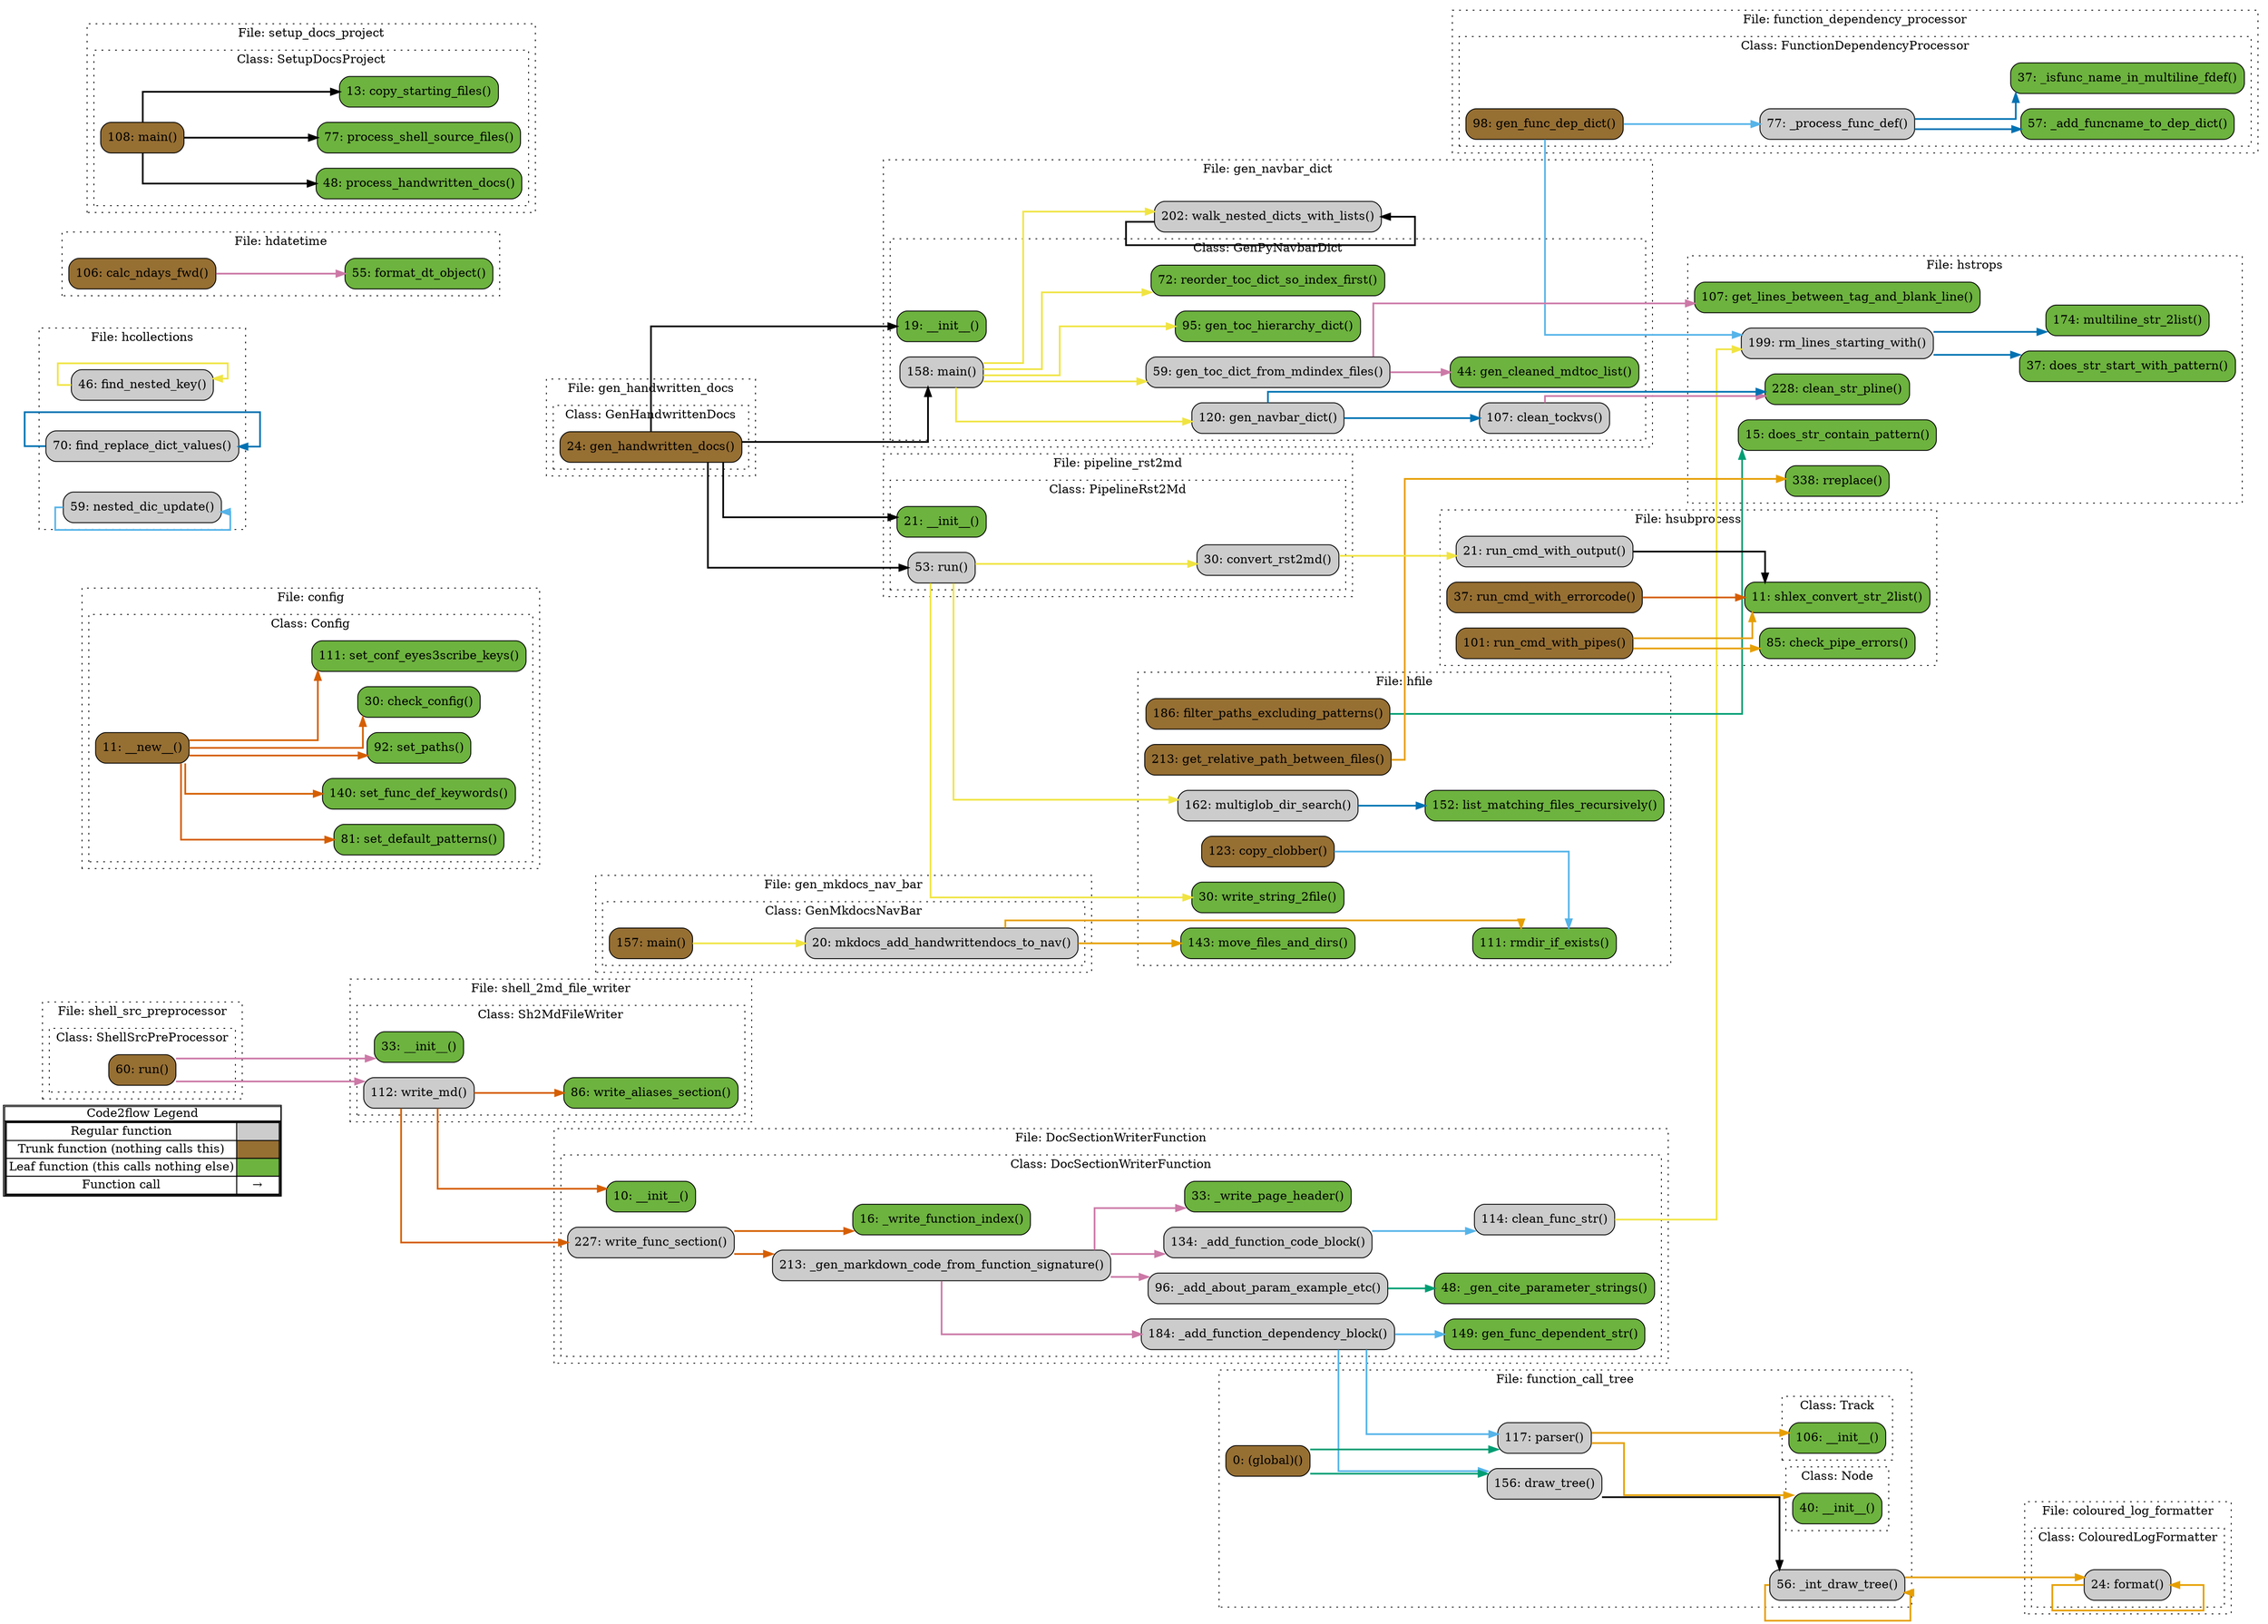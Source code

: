 digraph G {
concentrate=true;
splines="ortho";
rankdir="LR";
subgraph legend{
    rank = min;
    label = "legend";
    Legend [shape=none, margin=0, label = <
        <table cellspacing="0" cellpadding="0" border="1"><tr><td>Code2flow Legend</td></tr><tr><td>
        <table cellspacing="0">
        <tr><td>Regular function</td><td width="50px" bgcolor='#cccccc'></td></tr>
        <tr><td>Trunk function (nothing calls this)</td><td bgcolor='#966F33'></td></tr>
        <tr><td>Leaf function (this calls nothing else)</td><td bgcolor='#6db33f'></td></tr>
        <tr><td>Function call</td><td><font color='black'>&#8594;</font></td></tr>
        </table></td></tr></table>
        >];
}node_59d247f0 [label="10: __init__()" name="DocSectionWriterFunction::DocSectionWriterFunction.__init__" shape="rect" style="rounded,filled" fillcolor="#6db33f" ];
node_9b522893 [label="96: _add_about_param_example_etc()" name="DocSectionWriterFunction::DocSectionWriterFunction._add_about_param_example_etc" shape="rect" style="rounded,filled" fillcolor="#cccccc" ];
node_bd3a645a [label="134: _add_function_code_block()" name="DocSectionWriterFunction::DocSectionWriterFunction._add_function_code_block" shape="rect" style="rounded,filled" fillcolor="#cccccc" ];
node_240f356a [label="184: _add_function_dependency_block()" name="DocSectionWriterFunction::DocSectionWriterFunction._add_function_dependency_block" shape="rect" style="rounded,filled" fillcolor="#cccccc" ];
node_5e20e3d4 [label="48: _gen_cite_parameter_strings()" name="DocSectionWriterFunction::DocSectionWriterFunction._gen_cite_parameter_strings" shape="rect" style="rounded,filled" fillcolor="#6db33f" ];
node_2368af77 [label="213: _gen_markdown_code_from_function_signature()" name="DocSectionWriterFunction::DocSectionWriterFunction._gen_markdown_code_from_function_signature" shape="rect" style="rounded,filled" fillcolor="#cccccc" ];
node_80cd9c24 [label="16: _write_function_index()" name="DocSectionWriterFunction::DocSectionWriterFunction._write_function_index" shape="rect" style="rounded,filled" fillcolor="#6db33f" ];
node_6b5edb84 [label="33: _write_page_header()" name="DocSectionWriterFunction::DocSectionWriterFunction._write_page_header" shape="rect" style="rounded,filled" fillcolor="#6db33f" ];
node_354c87bc [label="114: clean_func_str()" name="DocSectionWriterFunction::DocSectionWriterFunction.clean_func_str" shape="rect" style="rounded,filled" fillcolor="#cccccc" ];
node_225542d7 [label="149: gen_func_dependent_str()" name="DocSectionWriterFunction::DocSectionWriterFunction.gen_func_dependent_str" shape="rect" style="rounded,filled" fillcolor="#6db33f" ];
node_ce25a7ee [label="227: write_func_section()" name="DocSectionWriterFunction::DocSectionWriterFunction.write_func_section" shape="rect" style="rounded,filled" fillcolor="#cccccc" ];
node_2b8eb409 [label="24: format()" name="coloured_log_formatter::ColouredLogFormatter.format" shape="rect" style="rounded,filled" fillcolor="#cccccc" ];
node_fb2245fe [label="11: __new__()" name="config::Config.__new__" shape="rect" style="rounded,filled" fillcolor="#966F33" ];
node_175977a5 [label="30: check_config()" name="config::Config.check_config" shape="rect" style="rounded,filled" fillcolor="#6db33f" ];
node_170fd671 [label="111: set_conf_eyes3scribe_keys()" name="config::Config.set_conf_eyes3scribe_keys" shape="rect" style="rounded,filled" fillcolor="#6db33f" ];
node_2d59ab7c [label="81: set_default_patterns()" name="config::Config.set_default_patterns" shape="rect" style="rounded,filled" fillcolor="#6db33f" ];
node_b7d14918 [label="140: set_func_def_keywords()" name="config::Config.set_func_def_keywords" shape="rect" style="rounded,filled" fillcolor="#6db33f" ];
node_aef396f2 [label="92: set_paths()" name="config::Config.set_paths" shape="rect" style="rounded,filled" fillcolor="#6db33f" ];
node_b477f883 [label="0: (global)()" name="function_call_tree::(global)" shape="rect" style="rounded,filled" fillcolor="#966F33" ];
node_0e816081 [label="40: __init__()" name="function_call_tree::Node.__init__" shape="rect" style="rounded,filled" fillcolor="#6db33f" ];
node_0226e9c9 [label="106: __init__()" name="function_call_tree::Track.__init__" shape="rect" style="rounded,filled" fillcolor="#6db33f" ];
node_13a862d9 [label="56: _int_draw_tree()" name="function_call_tree::_int_draw_tree" shape="rect" style="rounded,filled" fillcolor="#cccccc" ];
node_04cbad40 [label="156: draw_tree()" name="function_call_tree::draw_tree" shape="rect" style="rounded,filled" fillcolor="#cccccc" ];
node_e88a5811 [label="117: parser()" name="function_call_tree::parser" shape="rect" style="rounded,filled" fillcolor="#cccccc" ];
node_830f5736 [label="57: _add_funcname_to_dep_dict()" name="function_dependency_processor::FunctionDependencyProcessor._add_funcname_to_dep_dict" shape="rect" style="rounded,filled" fillcolor="#6db33f" ];
node_14b1b23b [label="37: _isfunc_name_in_multiline_fdef()" name="function_dependency_processor::FunctionDependencyProcessor._isfunc_name_in_multiline_fdef" shape="rect" style="rounded,filled" fillcolor="#6db33f" ];
node_6a22cb9d [label="77: _process_func_def()" name="function_dependency_processor::FunctionDependencyProcessor._process_func_def" shape="rect" style="rounded,filled" fillcolor="#cccccc" ];
node_a7e0b5b2 [label="98: gen_func_dep_dict()" name="function_dependency_processor::FunctionDependencyProcessor.gen_func_dep_dict" shape="rect" style="rounded,filled" fillcolor="#966F33" ];
node_d5137da0 [label="24: gen_handwritten_docs()" name="gen_handwritten_docs::GenHandwrittenDocs.gen_handwritten_docs" shape="rect" style="rounded,filled" fillcolor="#966F33" ];
node_feca6c34 [label="157: main()" name="gen_mkdocs_nav_bar::GenMkdocsNavBar.main" shape="rect" style="rounded,filled" fillcolor="#966F33" ];
node_68563191 [label="20: mkdocs_add_handwrittendocs_to_nav()" name="gen_mkdocs_nav_bar::GenMkdocsNavBar.mkdocs_add_handwrittendocs_to_nav" shape="rect" style="rounded,filled" fillcolor="#cccccc" ];
node_e8ff197b [label="19: __init__()" name="gen_navbar_dict::GenPyNavbarDict.__init__" shape="rect" style="rounded,filled" fillcolor="#6db33f" ];
node_25c45977 [label="107: clean_tockvs()" name="gen_navbar_dict::GenPyNavbarDict.clean_tockvs" shape="rect" style="rounded,filled" fillcolor="#cccccc" ];
node_fa6b3e6e [label="44: gen_cleaned_mdtoc_list()" name="gen_navbar_dict::GenPyNavbarDict.gen_cleaned_mdtoc_list" shape="rect" style="rounded,filled" fillcolor="#6db33f" ];
node_f17011f5 [label="120: gen_navbar_dict()" name="gen_navbar_dict::GenPyNavbarDict.gen_navbar_dict" shape="rect" style="rounded,filled" fillcolor="#cccccc" ];
node_4b1aad5f [label="59: gen_toc_dict_from_mdindex_files()" name="gen_navbar_dict::GenPyNavbarDict.gen_toc_dict_from_mdindex_files" shape="rect" style="rounded,filled" fillcolor="#cccccc" ];
node_4afbae7d [label="95: gen_toc_hierarchy_dict()" name="gen_navbar_dict::GenPyNavbarDict.gen_toc_hierarchy_dict" shape="rect" style="rounded,filled" fillcolor="#6db33f" ];
node_f7c760ac [label="158: main()" name="gen_navbar_dict::GenPyNavbarDict.main" shape="rect" style="rounded,filled" fillcolor="#cccccc" ];
node_ffa5c51b [label="72: reorder_toc_dict_so_index_first()" name="gen_navbar_dict::GenPyNavbarDict.reorder_toc_dict_so_index_first" shape="rect" style="rounded,filled" fillcolor="#6db33f" ];
node_8077c520 [label="202: walk_nested_dicts_with_lists()" name="gen_navbar_dict::walk_nested_dicts_with_lists" shape="rect" style="rounded,filled" fillcolor="#cccccc" ];
node_45a8bfac [label="46: find_nested_key()" name="hcollections::find_nested_key" shape="rect" style="rounded,filled" fillcolor="#cccccc" ];
node_9c8a79ed [label="70: find_replace_dict_values()" name="hcollections::find_replace_dict_values" shape="rect" style="rounded,filled" fillcolor="#cccccc" ];
node_810457e2 [label="59: nested_dic_update()" name="hcollections::nested_dic_update" shape="rect" style="rounded,filled" fillcolor="#cccccc" ];
node_2bc9ba6f [label="106: calc_ndays_fwd()" name="hdatetime::calc_ndays_fwd" shape="rect" style="rounded,filled" fillcolor="#966F33" ];
node_1cf971a2 [label="55: format_dt_object()" name="hdatetime::format_dt_object" shape="rect" style="rounded,filled" fillcolor="#6db33f" ];
node_712004d2 [label="123: copy_clobber()" name="hfile::copy_clobber" shape="rect" style="rounded,filled" fillcolor="#966F33" ];
node_34e709cb [label="186: filter_paths_excluding_patterns()" name="hfile::filter_paths_excluding_patterns" shape="rect" style="rounded,filled" fillcolor="#966F33" ];
node_6fbd2ff1 [label="213: get_relative_path_between_files()" name="hfile::get_relative_path_between_files" shape="rect" style="rounded,filled" fillcolor="#966F33" ];
node_64aec68c [label="152: list_matching_files_recursively()" name="hfile::list_matching_files_recursively" shape="rect" style="rounded,filled" fillcolor="#6db33f" ];
node_8f76f088 [label="143: move_files_and_dirs()" name="hfile::move_files_and_dirs" shape="rect" style="rounded,filled" fillcolor="#6db33f" ];
node_52d7a92d [label="162: multiglob_dir_search()" name="hfile::multiglob_dir_search" shape="rect" style="rounded,filled" fillcolor="#cccccc" ];
node_52b2a912 [label="111: rmdir_if_exists()" name="hfile::rmdir_if_exists" shape="rect" style="rounded,filled" fillcolor="#6db33f" ];
node_2c14daaa [label="30: write_string_2file()" name="hfile::write_string_2file" shape="rect" style="rounded,filled" fillcolor="#6db33f" ];
node_4fec1ccb [label="228: clean_str_pline()" name="hstrops::clean_str_pline" shape="rect" style="rounded,filled" fillcolor="#6db33f" ];
node_95a8c09f [label="15: does_str_contain_pattern()" name="hstrops::does_str_contain_pattern" shape="rect" style="rounded,filled" fillcolor="#6db33f" ];
node_8bb3087c [label="37: does_str_start_with_pattern()" name="hstrops::does_str_start_with_pattern" shape="rect" style="rounded,filled" fillcolor="#6db33f" ];
node_cfa56823 [label="107: get_lines_between_tag_and_blank_line()" name="hstrops::get_lines_between_tag_and_blank_line" shape="rect" style="rounded,filled" fillcolor="#6db33f" ];
node_517db081 [label="174: multiline_str_2list()" name="hstrops::multiline_str_2list" shape="rect" style="rounded,filled" fillcolor="#6db33f" ];
node_0748060d [label="199: rm_lines_starting_with()" name="hstrops::rm_lines_starting_with" shape="rect" style="rounded,filled" fillcolor="#cccccc" ];
node_795f6373 [label="338: rreplace()" name="hstrops::rreplace" shape="rect" style="rounded,filled" fillcolor="#6db33f" ];
node_4f829caa [label="85: check_pipe_errors()" name="hsubprocess::check_pipe_errors" shape="rect" style="rounded,filled" fillcolor="#6db33f" ];
node_ac3019ce [label="37: run_cmd_with_errorcode()" name="hsubprocess::run_cmd_with_errorcode" shape="rect" style="rounded,filled" fillcolor="#966F33" ];
node_0ea45358 [label="21: run_cmd_with_output()" name="hsubprocess::run_cmd_with_output" shape="rect" style="rounded,filled" fillcolor="#cccccc" ];
node_dcdcbc11 [label="101: run_cmd_with_pipes()" name="hsubprocess::run_cmd_with_pipes" shape="rect" style="rounded,filled" fillcolor="#966F33" ];
node_3682aa4d [label="11: shlex_convert_str_2list()" name="hsubprocess::shlex_convert_str_2list" shape="rect" style="rounded,filled" fillcolor="#6db33f" ];
node_e07c3938 [label="21: __init__()" name="pipeline_rst2md::PipelineRst2Md.__init__" shape="rect" style="rounded,filled" fillcolor="#6db33f" ];
node_f6d04544 [label="30: convert_rst2md()" name="pipeline_rst2md::PipelineRst2Md.convert_rst2md" shape="rect" style="rounded,filled" fillcolor="#cccccc" ];
node_a121930c [label="53: run()" name="pipeline_rst2md::PipelineRst2Md.run" shape="rect" style="rounded,filled" fillcolor="#cccccc" ];
node_9776e982 [label="13: copy_starting_files()" name="setup_docs_project::SetupDocsProject.copy_starting_files" shape="rect" style="rounded,filled" fillcolor="#6db33f" ];
node_504427c0 [label="108: main()" name="setup_docs_project::SetupDocsProject.main" shape="rect" style="rounded,filled" fillcolor="#966F33" ];
node_8f8f7c70 [label="48: process_handwritten_docs()" name="setup_docs_project::SetupDocsProject.process_handwritten_docs" shape="rect" style="rounded,filled" fillcolor="#6db33f" ];
node_5ffef942 [label="77: process_shell_source_files()" name="setup_docs_project::SetupDocsProject.process_shell_source_files" shape="rect" style="rounded,filled" fillcolor="#6db33f" ];
node_7456ca39 [label="33: __init__()" name="shell_2md_file_writer::Sh2MdFileWriter.__init__" shape="rect" style="rounded,filled" fillcolor="#6db33f" ];
node_36f45d76 [label="86: write_aliases_section()" name="shell_2md_file_writer::Sh2MdFileWriter.write_aliases_section" shape="rect" style="rounded,filled" fillcolor="#6db33f" ];
node_941d005e [label="112: write_md()" name="shell_2md_file_writer::Sh2MdFileWriter.write_md" shape="rect" style="rounded,filled" fillcolor="#cccccc" ];
node_a20b9c97 [label="60: run()" name="shell_src_preprocessor::ShellSrcPreProcessor.run" shape="rect" style="rounded,filled" fillcolor="#966F33" ];
node_9b522893 -> node_5e20e3d4 [color="#009E73" penwidth="2"];
node_bd3a645a -> node_354c87bc [color="#56B4E9" penwidth="2"];
node_240f356a -> node_225542d7 [color="#56B4E9" penwidth="2"];
node_240f356a -> node_04cbad40 [color="#56B4E9" penwidth="2"];
node_240f356a -> node_e88a5811 [color="#56B4E9" penwidth="2"];
node_2368af77 -> node_9b522893 [color="#CC79A7" penwidth="2"];
node_2368af77 -> node_bd3a645a [color="#CC79A7" penwidth="2"];
node_2368af77 -> node_240f356a [color="#CC79A7" penwidth="2"];
node_2368af77 -> node_6b5edb84 [color="#CC79A7" penwidth="2"];
node_354c87bc -> node_0748060d [color="#F0E442" penwidth="2"];
node_ce25a7ee -> node_2368af77 [color="#D55E00" penwidth="2"];
node_ce25a7ee -> node_80cd9c24 [color="#D55E00" penwidth="2"];
node_2b8eb409 -> node_2b8eb409 [color="#E69F00" penwidth="2"];
node_fb2245fe -> node_175977a5 [color="#D55E00" penwidth="2"];
node_fb2245fe -> node_170fd671 [color="#D55E00" penwidth="2"];
node_fb2245fe -> node_2d59ab7c [color="#D55E00" penwidth="2"];
node_fb2245fe -> node_b7d14918 [color="#D55E00" penwidth="2"];
node_fb2245fe -> node_aef396f2 [color="#D55E00" penwidth="2"];
node_b477f883 -> node_04cbad40 [color="#009E73" penwidth="2"];
node_b477f883 -> node_e88a5811 [color="#009E73" penwidth="2"];
node_13a862d9 -> node_2b8eb409 [color="#E69F00" penwidth="2"];
node_13a862d9 -> node_2b8eb409 [color="#E69F00" penwidth="2"];
node_13a862d9 -> node_13a862d9 [color="#E69F00" penwidth="2"];
node_13a862d9 -> node_13a862d9 [color="#E69F00" penwidth="2"];
node_04cbad40 -> node_13a862d9 [color="#000000" penwidth="2"];
node_04cbad40 -> node_13a862d9 [color="#000000" penwidth="2"];
node_e88a5811 -> node_0e816081 [color="#E69F00" penwidth="2"];
node_e88a5811 -> node_0226e9c9 [color="#E69F00" penwidth="2"];
node_6a22cb9d -> node_830f5736 [color="#0072B2" penwidth="2"];
node_6a22cb9d -> node_14b1b23b [color="#0072B2" penwidth="2"];
node_a7e0b5b2 -> node_6a22cb9d [color="#56B4E9" penwidth="2"];
node_a7e0b5b2 -> node_0748060d [color="#56B4E9" penwidth="2"];
node_d5137da0 -> node_e8ff197b [color="#000000" penwidth="2"];
node_d5137da0 -> node_f7c760ac [color="#000000" penwidth="2"];
node_d5137da0 -> node_e07c3938 [color="#000000" penwidth="2"];
node_d5137da0 -> node_a121930c [color="#000000" penwidth="2"];
node_feca6c34 -> node_68563191 [color="#F0E442" penwidth="2"];
node_68563191 -> node_8f76f088 [color="#E69F00" penwidth="2"];
node_68563191 -> node_8f76f088 [color="#E69F00" penwidth="2"];
node_68563191 -> node_8f76f088 [color="#E69F00" penwidth="2"];
node_68563191 -> node_8f76f088 [color="#E69F00" penwidth="2"];
node_68563191 -> node_52b2a912 [color="#E69F00" penwidth="2"];
node_68563191 -> node_52b2a912 [color="#E69F00" penwidth="2"];
node_25c45977 -> node_4fec1ccb [color="#CC79A7" penwidth="2"];
node_25c45977 -> node_4fec1ccb [color="#CC79A7" penwidth="2"];
node_f17011f5 -> node_25c45977 [color="#0072B2" penwidth="2"];
node_f17011f5 -> node_25c45977 [color="#0072B2" penwidth="2"];
node_f17011f5 -> node_4fec1ccb [color="#0072B2" penwidth="2"];
node_f17011f5 -> node_4fec1ccb [color="#0072B2" penwidth="2"];
node_4b1aad5f -> node_fa6b3e6e [color="#CC79A7" penwidth="2"];
node_4b1aad5f -> node_cfa56823 [color="#CC79A7" penwidth="2"];
node_f7c760ac -> node_f17011f5 [color="#F0E442" penwidth="2"];
node_f7c760ac -> node_4b1aad5f [color="#F0E442" penwidth="2"];
node_f7c760ac -> node_4afbae7d [color="#F0E442" penwidth="2"];
node_f7c760ac -> node_ffa5c51b [color="#F0E442" penwidth="2"];
node_f7c760ac -> node_8077c520 [color="#F0E442" penwidth="2"];
node_8077c520 -> node_8077c520 [color="#000000" penwidth="2"];
node_45a8bfac -> node_45a8bfac [color="#F0E442" penwidth="2"];
node_9c8a79ed -> node_9c8a79ed [color="#0072B2" penwidth="2"];
node_810457e2 -> node_810457e2 [color="#56B4E9" penwidth="2"];
node_2bc9ba6f -> node_1cf971a2 [color="#CC79A7" penwidth="2"];
node_712004d2 -> node_52b2a912 [color="#56B4E9" penwidth="2"];
node_34e709cb -> node_95a8c09f [color="#009E73" penwidth="2"];
node_6fbd2ff1 -> node_795f6373 [color="#E69F00" penwidth="2"];
node_52d7a92d -> node_64aec68c [color="#0072B2" penwidth="2"];
node_0748060d -> node_8bb3087c [color="#0072B2" penwidth="2"];
node_0748060d -> node_517db081 [color="#0072B2" penwidth="2"];
node_ac3019ce -> node_3682aa4d [color="#D55E00" penwidth="2"];
node_0ea45358 -> node_3682aa4d [color="#000000" penwidth="2"];
node_dcdcbc11 -> node_4f829caa [color="#E69F00" penwidth="2"];
node_dcdcbc11 -> node_3682aa4d [color="#E69F00" penwidth="2"];
node_f6d04544 -> node_0ea45358 [color="#F0E442" penwidth="2"];
node_a121930c -> node_52d7a92d [color="#F0E442" penwidth="2"];
node_a121930c -> node_2c14daaa [color="#F0E442" penwidth="2"];
node_a121930c -> node_f6d04544 [color="#F0E442" penwidth="2"];
node_504427c0 -> node_9776e982 [color="#000000" penwidth="2"];
node_504427c0 -> node_8f8f7c70 [color="#000000" penwidth="2"];
node_504427c0 -> node_5ffef942 [color="#000000" penwidth="2"];
node_941d005e -> node_59d247f0 [color="#D55E00" penwidth="2"];
node_941d005e -> node_ce25a7ee [color="#D55E00" penwidth="2"];
node_941d005e -> node_36f45d76 [color="#D55E00" penwidth="2"];
node_a20b9c97 -> node_7456ca39 [color="#CC79A7" penwidth="2"];
node_a20b9c97 -> node_941d005e [color="#CC79A7" penwidth="2"];
subgraph cluster_d3b5e03d {
    label="File: DocSectionWriterFunction";
    name="DocSectionWriterFunction";
    style="filled";
    graph[style=dotted];
    subgraph cluster_106fccb2 {
        node_59d247f0 node_80cd9c24 node_6b5edb84 node_5e20e3d4 node_9b522893 node_354c87bc node_bd3a645a node_225542d7 node_240f356a node_2368af77 node_ce25a7ee;
        label="Class: DocSectionWriterFunction";
        name="DocSectionWriterFunction";
        style="filled";
        graph[style=dotted];
    };
};
subgraph cluster_c2fcc503 {
    label="File: coloured_log_formatter";
    name="coloured_log_formatter";
    style="filled";
    graph[style=dotted];
    subgraph cluster_50f00a27 {
        node_2b8eb409;
        label="Class: ColouredLogFormatter";
        name="ColouredLogFormatter";
        style="filled";
        graph[style=dotted];
    };
};
subgraph cluster_c4381bc0 {
    label="File: config";
    name="config";
    style="filled";
    graph[style=dotted];
    subgraph cluster_7c05ca08 {
        node_fb2245fe node_175977a5 node_2d59ab7c node_aef396f2 node_170fd671 node_b7d14918;
        label="Class: Config";
        name="Config";
        style="filled";
        graph[style=dotted];
    };
};
subgraph cluster_b66023a8 {
    node_13a862d9 node_e88a5811 node_04cbad40 node_b477f883;
    label="File: function_call_tree";
    name="function_call_tree";
    style="filled";
    graph[style=dotted];
    subgraph cluster_058ab30c {
        node_0e816081;
        label="Class: Node";
        name="Node";
        style="filled";
        graph[style=dotted];
    };
    subgraph cluster_9ace6d6c {
        node_0226e9c9;
        label="Class: Track";
        name="Track";
        style="filled";
        graph[style=dotted];
    };
};
subgraph cluster_bedfb4a5 {
    label="File: function_dependency_processor";
    name="function_dependency_processor";
    style="filled";
    graph[style=dotted];
    subgraph cluster_05542382 {
        node_14b1b23b node_830f5736 node_6a22cb9d node_a7e0b5b2;
        label="Class: FunctionDependencyProcessor";
        name="FunctionDependencyProcessor";
        style="filled";
        graph[style=dotted];
    };
};
subgraph cluster_c38e129f {
    label="File: gen_handwritten_docs";
    name="gen_handwritten_docs";
    style="filled";
    graph[style=dotted];
    subgraph cluster_9f70bb96 {
        node_d5137da0;
        label="Class: GenHandwrittenDocs";
        name="GenHandwrittenDocs";
        style="filled";
        graph[style=dotted];
    };
};
subgraph cluster_42bbf5c2 {
    label="File: gen_mkdocs_nav_bar";
    name="gen_mkdocs_nav_bar";
    style="filled";
    graph[style=dotted];
    subgraph cluster_f4a3b9a5 {
        node_68563191 node_feca6c34;
        label="Class: GenMkdocsNavBar";
        name="GenMkdocsNavBar";
        style="filled";
        graph[style=dotted];
    };
};
subgraph cluster_6d6e4c49 {
    node_8077c520;
    label="File: gen_navbar_dict";
    name="gen_navbar_dict";
    style="filled";
    graph[style=dotted];
    subgraph cluster_59f7ef33 {
        node_e8ff197b node_fa6b3e6e node_4b1aad5f node_ffa5c51b node_4afbae7d node_25c45977 node_f17011f5 node_f7c760ac;
        label="Class: GenPyNavbarDict";
        name="GenPyNavbarDict";
        style="filled";
        graph[style=dotted];
    };
};
subgraph cluster_1cff0dc5 {
    node_45a8bfac node_810457e2 node_9c8a79ed;
    label="File: hcollections";
    name="hcollections";
    style="filled";
    graph[style=dotted];
};
subgraph cluster_d572b3fe {
    node_1cf971a2 node_2bc9ba6f;
    label="File: hdatetime";
    name="hdatetime";
    style="filled";
    graph[style=dotted];
};
subgraph cluster_b853b26f {
    node_2c14daaa node_52b2a912 node_712004d2 node_8f76f088 node_64aec68c node_52d7a92d node_34e709cb node_6fbd2ff1;
    label="File: hfile";
    name="hfile";
    style="filled";
    graph[style=dotted];
};
subgraph cluster_eb73c4da {
    node_95a8c09f node_8bb3087c node_cfa56823 node_517db081 node_0748060d node_4fec1ccb node_795f6373;
    label="File: hstrops";
    name="hstrops";
    style="filled";
    graph[style=dotted];
};
subgraph cluster_ff4ac80c {
    node_3682aa4d node_0ea45358 node_ac3019ce node_4f829caa node_dcdcbc11;
    label="File: hsubprocess";
    name="hsubprocess";
    style="filled";
    graph[style=dotted];
};
subgraph cluster_f8c6e4fa {
    label="File: pipeline_rst2md";
    name="pipeline_rst2md";
    style="filled";
    graph[style=dotted];
    subgraph cluster_1367f4a1 {
        node_e07c3938 node_f6d04544 node_a121930c;
        label="Class: PipelineRst2Md";
        name="PipelineRst2Md";
        style="filled";
        graph[style=dotted];
    };
};
subgraph cluster_547b5533 {
    label="File: setup_docs_project";
    name="setup_docs_project";
    style="filled";
    graph[style=dotted];
    subgraph cluster_9133f291 {
        node_9776e982 node_8f8f7c70 node_5ffef942 node_504427c0;
        label="Class: SetupDocsProject";
        name="SetupDocsProject";
        style="filled";
        graph[style=dotted];
    };
};
subgraph cluster_eba83867 {
    label="File: shell_2md_file_writer";
    name="shell_2md_file_writer";
    style="filled";
    graph[style=dotted];
    subgraph cluster_b09d2063 {
        node_7456ca39 node_36f45d76 node_941d005e;
        label="Class: Sh2MdFileWriter";
        name="Sh2MdFileWriter";
        style="filled";
        graph[style=dotted];
    };
};
subgraph cluster_cf02bf01 {
    label="File: shell_src_preprocessor";
    name="shell_src_preprocessor";
    style="filled";
    graph[style=dotted];
    subgraph cluster_a323bae6 {
        node_a20b9c97;
        label="Class: ShellSrcPreProcessor";
        name="ShellSrcPreProcessor";
        style="filled";
        graph[style=dotted];
    };
};
}
